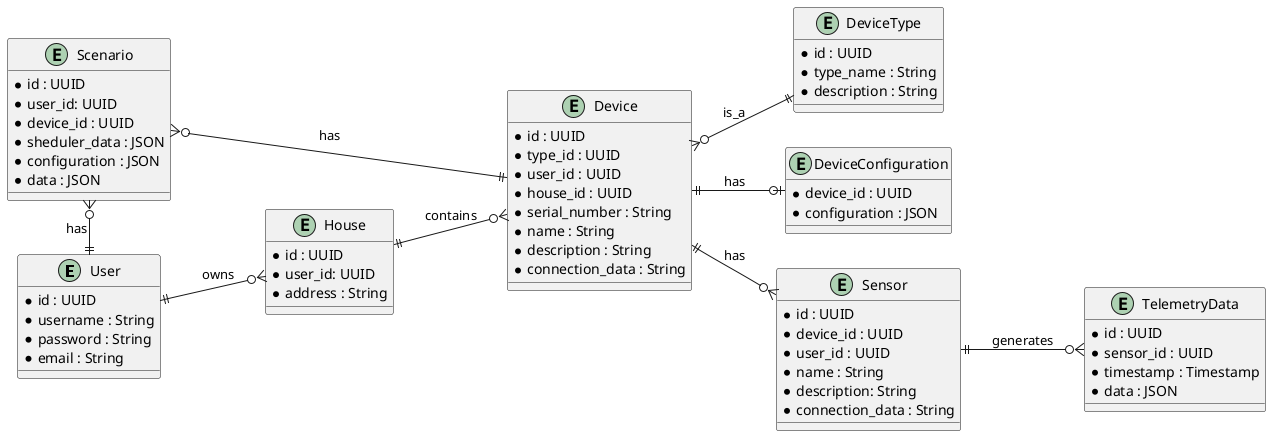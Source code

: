 @startuml
left to right direction

entity "User" as User{
  * id : UUID
  * username : String
  * password : String
  * email : String
}

entity "House" as House{
  * id : UUID
  * user_id: UUID
  * address : String
}

entity "Device" as Device{
  * id : UUID
  * type_id : UUID
  * user_id : UUID
  * house_id : UUID
  * serial_number : String
  * name : String
  * description : String
  * connection_data : String
}

entity "DeviceType" as DeviceType{
  * id : UUID
  * type_name : String
  * description : String
}

entity "DeviceConfiguration" as DeviceConfiguration{
  * device_id : UUID
  * configuration : JSON
}

entity "Sensor" as Sensor{
  * id : UUID
  * device_id : UUID
  * user_id : UUID
  * name : String
  * description: String
  * connection_data : String
}

entity "TelemetryData" as TelemetryData{
  * id : UUID
  * sensor_id : UUID
  * timestamp : Timestamp
  * data : JSON
}

entity "Scenario" as Scenario{
  * id : UUID
  * user_id: UUID
  * device_id : UUID
  * sheduler_data : JSON
  * configuration : JSON
  * data : JSON
}

User ||--o{ House : owns
House ||--o{ Device : contains
Device }o--|| DeviceType : is_a
Device ||--o| DeviceConfiguration : has
Device ||--o{ Sensor : has
Sensor ||--o{ TelemetryData : generates
Scenario }o-r-|| User : has
Scenario }o--|| Device : has

@enduml